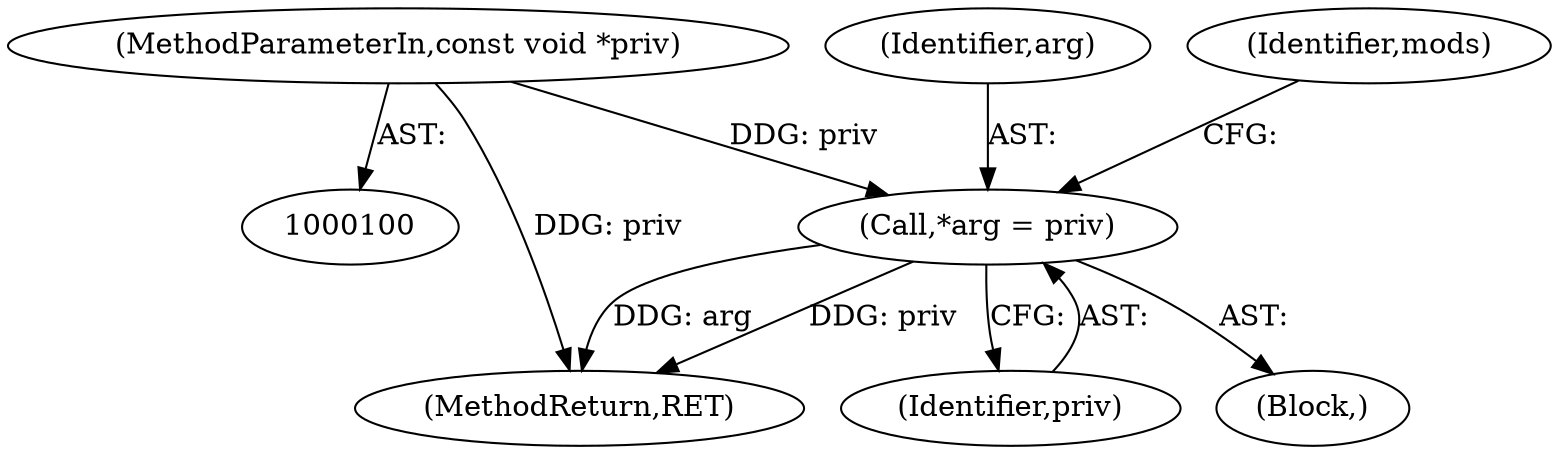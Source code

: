 digraph "0_libxkbcommon_4e2ee9c3f6050d773f8bbe05bc0edb17f1ff8371@pointer" {
"1000110" [label="(Call,*arg = priv)"];
"1000102" [label="(MethodParameterIn,const void *priv)"];
"1000183" [label="(MethodReturn,RET)"];
"1000111" [label="(Identifier,arg)"];
"1000112" [label="(Identifier,priv)"];
"1000106" [label="(Block,)"];
"1000110" [label="(Call,*arg = priv)"];
"1000102" [label="(MethodParameterIn,const void *priv)"];
"1000115" [label="(Identifier,mods)"];
"1000110" -> "1000106"  [label="AST: "];
"1000110" -> "1000112"  [label="CFG: "];
"1000111" -> "1000110"  [label="AST: "];
"1000112" -> "1000110"  [label="AST: "];
"1000115" -> "1000110"  [label="CFG: "];
"1000110" -> "1000183"  [label="DDG: priv"];
"1000110" -> "1000183"  [label="DDG: arg"];
"1000102" -> "1000110"  [label="DDG: priv"];
"1000102" -> "1000100"  [label="AST: "];
"1000102" -> "1000183"  [label="DDG: priv"];
}
